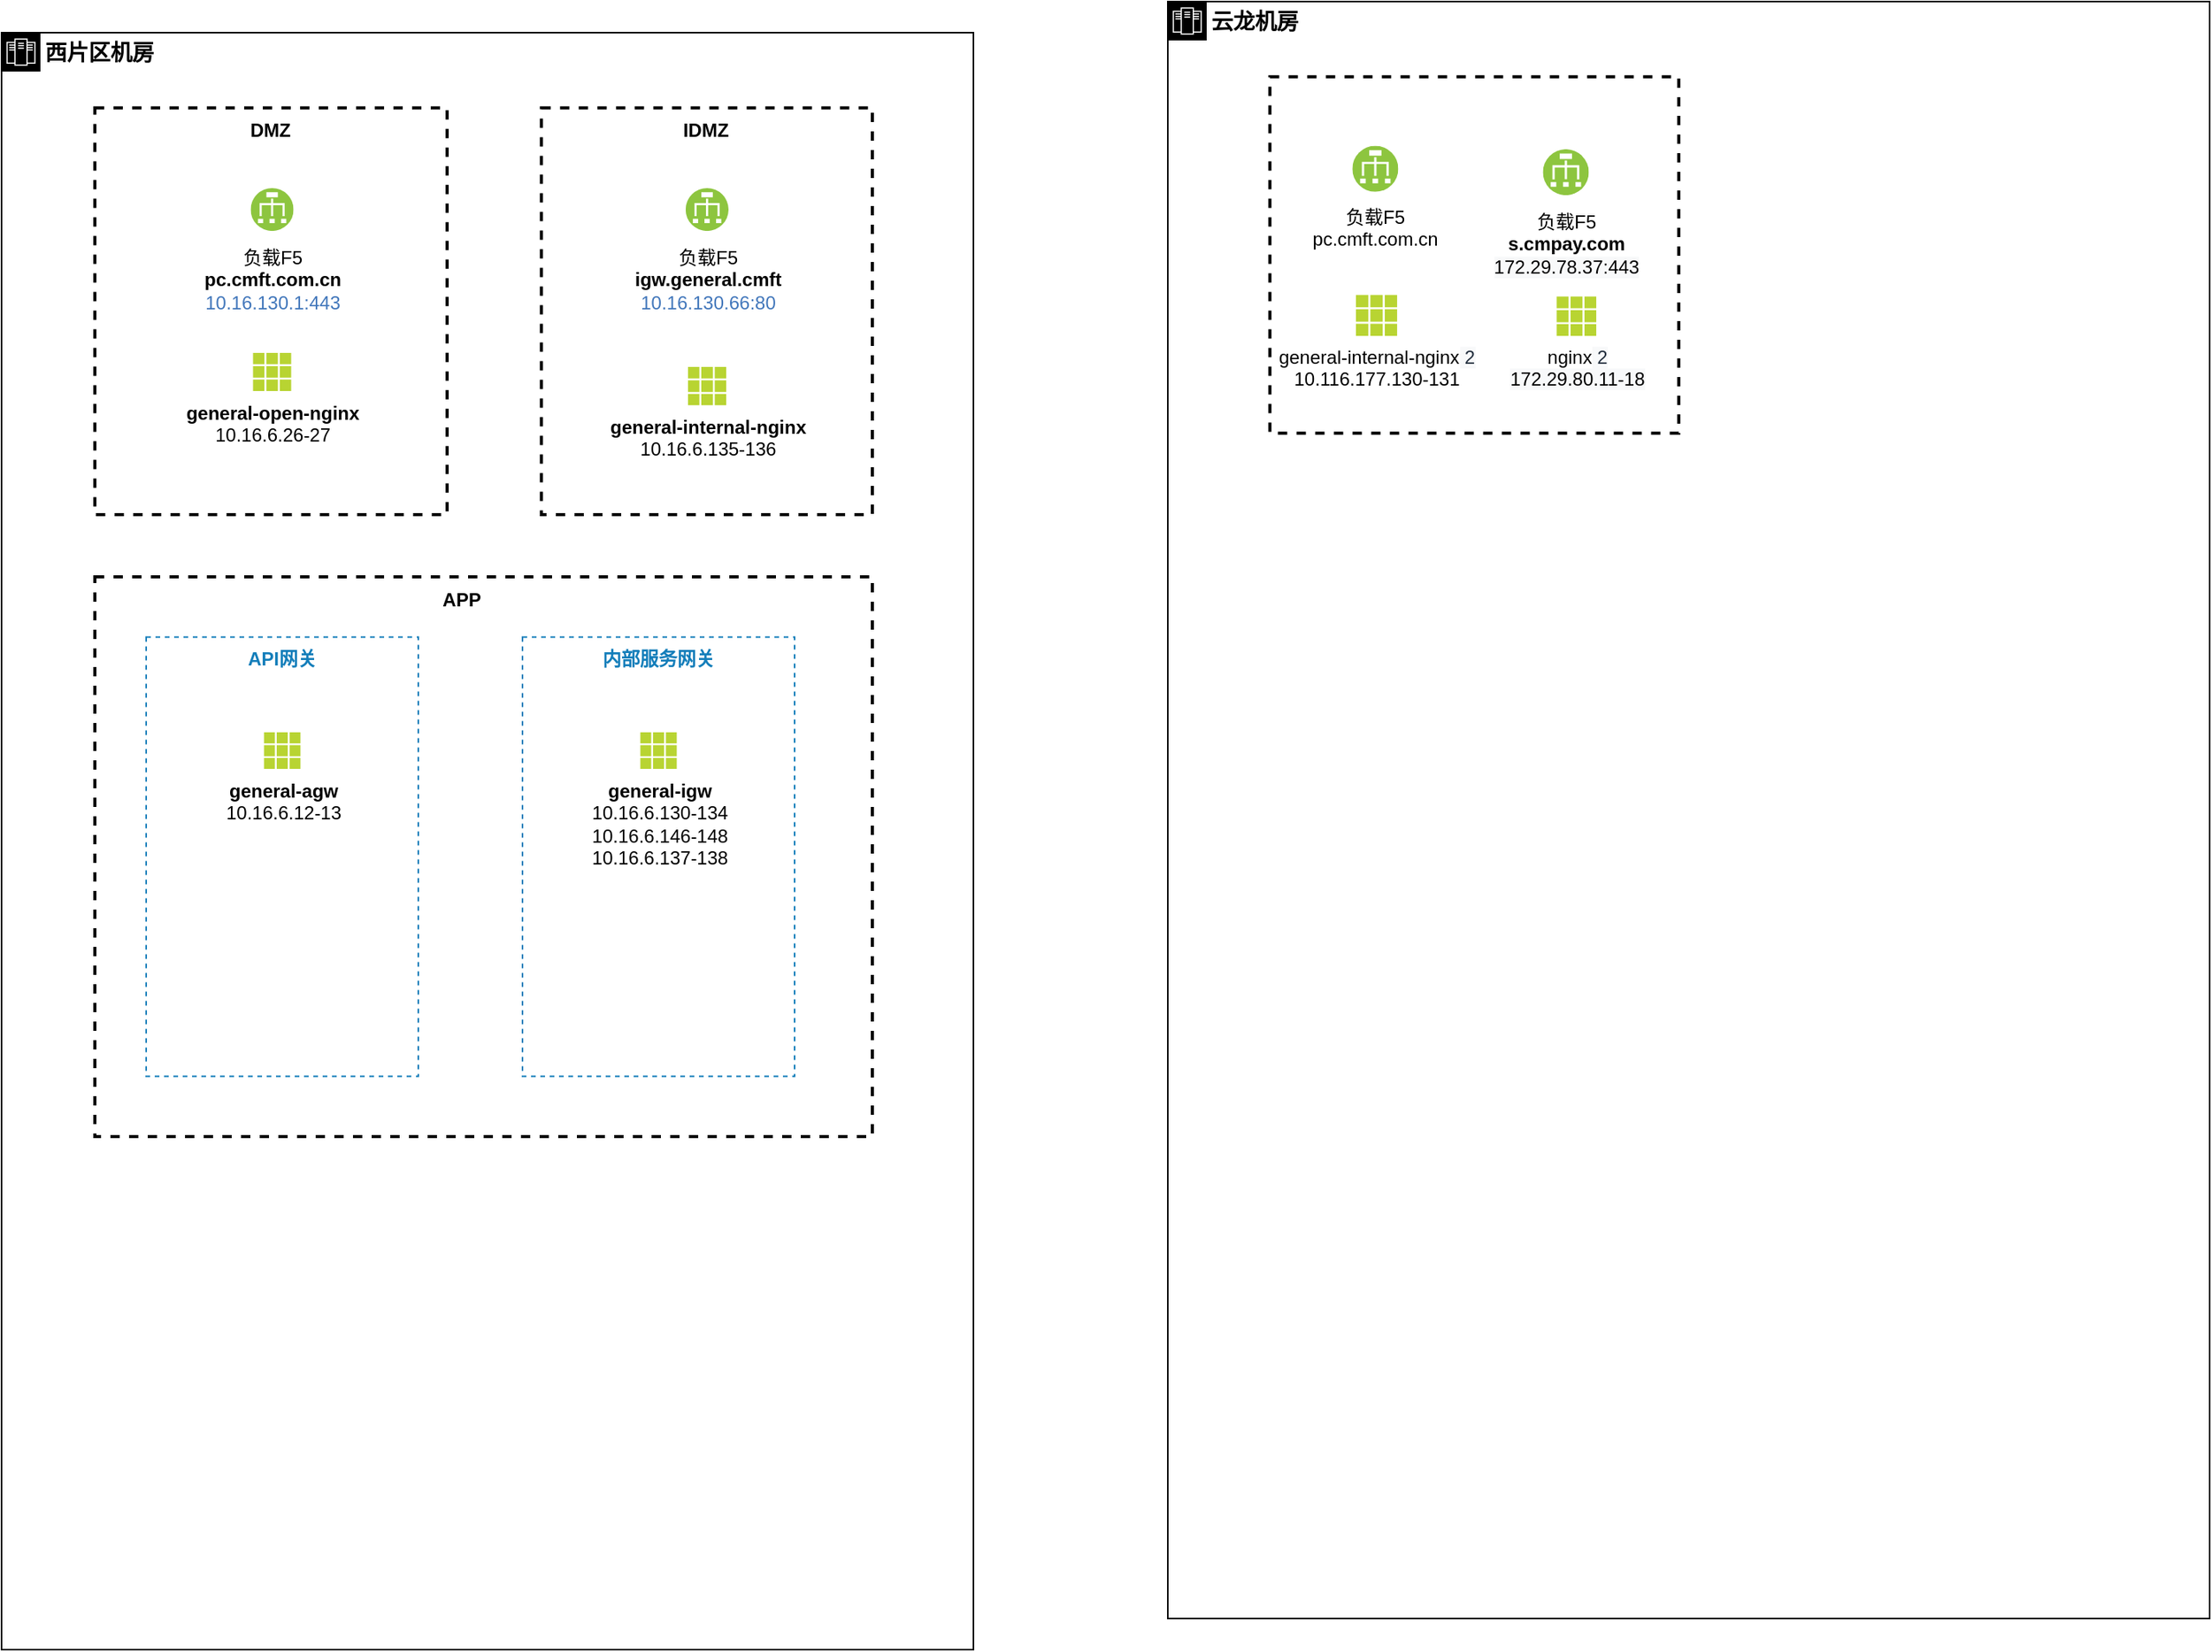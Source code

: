 <mxfile version="21.0.2" type="github">
  <diagram name="第 1 页" id="He39Cw0mRwXLMU8mr1HO">
    <mxGraphModel dx="124" dy="566" grid="1" gridSize="10" guides="1" tooltips="1" connect="1" arrows="1" fold="1" page="1" pageScale="1" pageWidth="827" pageHeight="1169" math="0" shadow="0">
      <root>
        <mxCell id="0" />
        <mxCell id="1" parent="0" />
        <mxCell id="12QfZj_Pv1xLxBVcL5fY-5" value="&lt;b&gt;西片区机房&lt;/b&gt;" style="shape=mxgraph.ibm.box;prType=zone;fontStyle=0;verticalAlign=top;align=left;spacingLeft=32;spacingTop=4;rounded=0;whiteSpace=wrap;html=1;strokeWidth=1;dashed=0;container=1;spacing=-4;collapsible=0;fontSize=14;" vertex="1" parent="1">
          <mxGeometry x="945" y="60" width="625" height="1040" as="geometry" />
        </mxCell>
        <mxCell id="12QfZj_Pv1xLxBVcL5fY-6" value="" style="fillColor=none;strokeColor=#000000;dashed=1;verticalAlign=top;fontStyle=1;fontColor=#000000;strokeWidth=2;" vertex="1" parent="12QfZj_Pv1xLxBVcL5fY-5">
          <mxGeometry x="60" y="48.39" width="226.54" height="261.61" as="geometry" />
        </mxCell>
        <mxCell id="12QfZj_Pv1xLxBVcL5fY-1" value="&lt;font color=&quot;#000000&quot;&gt;负载F5&lt;br&gt;&lt;/font&gt;&lt;b style=&quot;color: rgb(0, 0, 0);&quot;&gt;pc.cmft.com.cn&lt;/b&gt;&lt;br style=&quot;color: rgb(0, 0, 0);&quot;&gt;10.16.130.1:443&lt;font color=&quot;#000000&quot;&gt;&lt;br&gt;&lt;/font&gt;" style="aspect=fixed;perimeter=ellipsePerimeter;html=1;align=center;shadow=0;dashed=0;fontColor=#4277BB;labelBackgroundColor=#ffffff;fontSize=12;spacingTop=3;image;image=img/lib/ibm/vpc/LoadBalancer.svg;strokeColor=#3399FF;strokeWidth=2;" vertex="1" parent="12QfZj_Pv1xLxBVcL5fY-5">
          <mxGeometry x="160.209" y="100.0" width="27.579" height="27.579" as="geometry" />
        </mxCell>
        <mxCell id="12QfZj_Pv1xLxBVcL5fY-2" value="&lt;b&gt;general-open-nginx&lt;/b&gt;&lt;br&gt;10.16.6.26-27" style="aspect=fixed;html=1;points=[];align=center;image;fontSize=12;image=img/lib/mscae/Grid3x3.svg;dashed=1;strokeColor=#3399FF;strokeWidth=2;" vertex="1" parent="12QfZj_Pv1xLxBVcL5fY-5">
          <mxGeometry x="161.632" y="205.824" width="24.732" height="24.732" as="geometry" />
        </mxCell>
        <mxCell id="12QfZj_Pv1xLxBVcL5fY-15" value="&lt;b&gt;DMZ&lt;/b&gt;" style="text;html=1;strokeColor=none;fillColor=none;align=center;verticalAlign=middle;whiteSpace=wrap;rounded=0;" vertex="1" parent="12QfZj_Pv1xLxBVcL5fY-5">
          <mxGeometry x="145.289" y="48.39" width="55.97" height="30" as="geometry" />
        </mxCell>
        <mxCell id="12QfZj_Pv1xLxBVcL5fY-16" value="" style="fillColor=none;strokeColor=#000000;dashed=1;verticalAlign=top;fontStyle=1;fontColor=#000000;strokeWidth=2;" vertex="1" parent="12QfZj_Pv1xLxBVcL5fY-5">
          <mxGeometry x="347.17" y="48.39" width="212.83" height="261.61" as="geometry" />
        </mxCell>
        <mxCell id="12QfZj_Pv1xLxBVcL5fY-17" value="&lt;font color=&quot;#000000&quot;&gt;负载F5&lt;br&gt;&lt;/font&gt;&lt;font color=&quot;#000000&quot;&gt;&lt;b&gt;igw.general.cmft&lt;/b&gt;&lt;br&gt;&lt;/font&gt;10.16.130.66:80&lt;font color=&quot;#000000&quot;&gt;&lt;br&gt;&lt;/font&gt;" style="aspect=fixed;perimeter=ellipsePerimeter;html=1;align=center;shadow=0;dashed=0;fontColor=#4277BB;labelBackgroundColor=#ffffff;fontSize=12;spacingTop=3;image;image=img/lib/ibm/vpc/LoadBalancer.svg;strokeColor=#3399FF;strokeWidth=2;" vertex="1" parent="12QfZj_Pv1xLxBVcL5fY-5">
          <mxGeometry x="439.921" y="100.0" width="27.579" height="27.579" as="geometry" />
        </mxCell>
        <mxCell id="12QfZj_Pv1xLxBVcL5fY-18" value="&lt;b&gt;general-internal-nginx&lt;/b&gt;&lt;br&gt;10.16.6.135-136" style="aspect=fixed;html=1;points=[];align=center;image;fontSize=12;image=img/lib/mscae/Grid3x3.svg;dashed=1;strokeColor=#3399FF;strokeWidth=2;" vertex="1" parent="12QfZj_Pv1xLxBVcL5fY-5">
          <mxGeometry x="441.344" y="215.004" width="24.732" height="24.732" as="geometry" />
        </mxCell>
        <mxCell id="12QfZj_Pv1xLxBVcL5fY-19" value="&lt;b&gt;IDMZ&lt;/b&gt;" style="text;html=1;strokeColor=none;fillColor=none;align=center;verticalAlign=middle;whiteSpace=wrap;rounded=0;" vertex="1" parent="12QfZj_Pv1xLxBVcL5fY-5">
          <mxGeometry x="425.0" y="48.39" width="55.97" height="30" as="geometry" />
        </mxCell>
        <mxCell id="12QfZj_Pv1xLxBVcL5fY-22" value="" style="fillColor=none;strokeColor=#000000;dashed=1;verticalAlign=top;fontStyle=1;fontColor=#000000;strokeWidth=2;" vertex="1" parent="12QfZj_Pv1xLxBVcL5fY-5">
          <mxGeometry x="60" y="350" width="500" height="360" as="geometry" />
        </mxCell>
        <mxCell id="12QfZj_Pv1xLxBVcL5fY-23" value="&lt;b&gt;APP&lt;/b&gt;" style="text;html=1;strokeColor=none;fillColor=none;align=center;verticalAlign=middle;whiteSpace=wrap;rounded=0;" vertex="1" parent="12QfZj_Pv1xLxBVcL5fY-5">
          <mxGeometry x="268.0" y="350" width="55.97" height="30" as="geometry" />
        </mxCell>
        <mxCell id="12QfZj_Pv1xLxBVcL5fY-24" value="内部服务网关" style="fillColor=none;strokeColor=#147EBA;dashed=1;verticalAlign=top;fontStyle=1;fontColor=#147EBA;" vertex="1" parent="12QfZj_Pv1xLxBVcL5fY-5">
          <mxGeometry x="335" y="388.75" width="175" height="282.5" as="geometry" />
        </mxCell>
        <mxCell id="12QfZj_Pv1xLxBVcL5fY-25" style="edgeStyle=orthogonalEdgeStyle;rounded=0;orthogonalLoop=1;jettySize=auto;html=1;exitX=0.5;exitY=1;exitDx=0;exitDy=0;" edge="1" parent="12QfZj_Pv1xLxBVcL5fY-5" source="12QfZj_Pv1xLxBVcL5fY-24" target="12QfZj_Pv1xLxBVcL5fY-24">
          <mxGeometry relative="1" as="geometry" />
        </mxCell>
        <mxCell id="12QfZj_Pv1xLxBVcL5fY-27" value="API网关" style="fillColor=none;strokeColor=#147EBA;dashed=1;verticalAlign=top;fontStyle=1;fontColor=#147EBA;" vertex="1" parent="12QfZj_Pv1xLxBVcL5fY-5">
          <mxGeometry x="93" y="388.75" width="175" height="282.5" as="geometry" />
        </mxCell>
        <mxCell id="12QfZj_Pv1xLxBVcL5fY-29" value="&lt;b&gt;general-igw&lt;/b&gt;&lt;br&gt;10.16.6.130-134&lt;br&gt;10.16.6.146-148&lt;br&gt;10.16.6.137-138&lt;br&gt;" style="aspect=fixed;html=1;points=[];align=center;image;fontSize=12;image=img/lib/mscae/Grid3x3.svg;dashed=1;strokeColor=#3399FF;strokeWidth=2;" vertex="1" parent="12QfZj_Pv1xLxBVcL5fY-5">
          <mxGeometry x="410.67" y="450" width="23.66" height="23.66" as="geometry" />
        </mxCell>
        <mxCell id="12QfZj_Pv1xLxBVcL5fY-30" value="&lt;b&gt;general-agw&lt;/b&gt;&lt;br&gt;10.16.6.12-13" style="aspect=fixed;html=1;points=[];align=center;image;fontSize=12;image=img/lib/mscae/Grid3x3.svg;dashed=1;strokeColor=#3399FF;strokeWidth=2;" vertex="1" parent="12QfZj_Pv1xLxBVcL5fY-5">
          <mxGeometry x="168.67" y="450" width="23.66" height="23.66" as="geometry" />
        </mxCell>
        <mxCell id="12QfZj_Pv1xLxBVcL5fY-9" value="&lt;b&gt;云龙机房&lt;/b&gt;" style="shape=mxgraph.ibm.box;prType=zone;fontStyle=0;verticalAlign=top;align=left;spacingLeft=32;spacingTop=4;rounded=0;whiteSpace=wrap;html=1;strokeWidth=1;dashed=0;container=1;spacing=-4;collapsible=0;fontSize=14;" vertex="1" parent="1">
          <mxGeometry x="1695" y="40" width="670" height="1040" as="geometry" />
        </mxCell>
        <mxCell id="12QfZj_Pv1xLxBVcL5fY-10" value="" style="fillColor=none;strokeColor=#000000;dashed=1;verticalAlign=top;fontStyle=1;fontColor=#000000;strokeWidth=2;" vertex="1" parent="12QfZj_Pv1xLxBVcL5fY-9">
          <mxGeometry x="65.658" y="48.391" width="262.952" height="229.226" as="geometry" />
        </mxCell>
        <mxCell id="12QfZj_Pv1xLxBVcL5fY-11" value="&lt;font color=&quot;#000000&quot;&gt;负载F5&lt;br&gt;&lt;b&gt;s.cmpay.com&lt;br&gt;&lt;/b&gt;&lt;/font&gt;&lt;span style=&quot;color: rgb(0 , 0 , 0) ; background-color: rgb(248 , 249 , 250)&quot;&gt;172.29.78.37:443&lt;/span&gt;&lt;font color=&quot;#000000&quot;&gt;&lt;br&gt;&lt;br&gt;&lt;/font&gt;" style="aspect=fixed;perimeter=ellipsePerimeter;html=1;align=center;shadow=0;dashed=0;fontColor=#4277BB;labelBackgroundColor=#ffffff;fontSize=12;spacingTop=3;image;image=img/lib/ibm/vpc/LoadBalancer.svg;strokeColor=#3399FF;strokeWidth=2;" vertex="1" parent="12QfZj_Pv1xLxBVcL5fY-9">
          <mxGeometry x="241.2" y="94.991" width="29.565" height="29.565" as="geometry" />
        </mxCell>
        <mxCell id="12QfZj_Pv1xLxBVcL5fY-12" value="nginx&lt;font color=&quot;#232f3e&quot;&gt;&lt;span style=&quot;background-color: rgb(248 , 249 , 250)&quot;&gt;&amp;nbsp;2&lt;/span&gt;&lt;/font&gt;&lt;span style=&quot;background-color: rgb(248 , 249 , 250)&quot;&gt;&lt;br&gt;&lt;/span&gt;&lt;span style=&quot;background-color: rgb(248 , 249 , 250)&quot;&gt;172.29.80.11-18&lt;/span&gt;" style="aspect=fixed;html=1;points=[];align=center;image;fontSize=12;image=img/lib/mscae/Grid3x3.svg;dashed=1;strokeColor=#3399FF;strokeWidth=2;" vertex="1" parent="12QfZj_Pv1xLxBVcL5fY-9">
          <mxGeometry x="250.044" y="189.566" width="25.582" height="25.582" as="geometry" />
        </mxCell>
        <mxCell id="12QfZj_Pv1xLxBVcL5fY-13" value="&lt;font color=&quot;#000000&quot;&gt;负载F5&lt;br&gt;&lt;/font&gt;&lt;font color=&quot;#000000&quot;&gt;pc.cmft.com.cn&lt;br&gt;&lt;br&gt;&lt;/font&gt;" style="aspect=fixed;perimeter=ellipsePerimeter;html=1;align=center;shadow=0;dashed=0;fontColor=#4277BB;labelBackgroundColor=#ffffff;fontSize=12;spacingTop=3;image;image=img/lib/ibm/vpc/LoadBalancer.svg;strokeColor=#3399FF;strokeWidth=2;" vertex="1" parent="12QfZj_Pv1xLxBVcL5fY-9">
          <mxGeometry x="118.665" y="92.81" width="29.565" height="29.565" as="geometry" />
        </mxCell>
        <mxCell id="12QfZj_Pv1xLxBVcL5fY-14" value="general-internal-nginx&lt;font color=&quot;#232f3e&quot;&gt;&lt;span style=&quot;background-color: rgb(248 , 249 , 250)&quot;&gt;&amp;nbsp;2&lt;/span&gt;&lt;/font&gt;&lt;br&gt;10.116.177.130-131" style="aspect=fixed;html=1;points=[];align=center;image;fontSize=12;image=img/lib/mscae/Grid3x3.svg;dashed=1;strokeColor=#3399FF;strokeWidth=2;" vertex="1" parent="12QfZj_Pv1xLxBVcL5fY-9">
          <mxGeometry x="120.97" y="188.634" width="26.512" height="26.512" as="geometry" />
        </mxCell>
      </root>
    </mxGraphModel>
  </diagram>
</mxfile>
